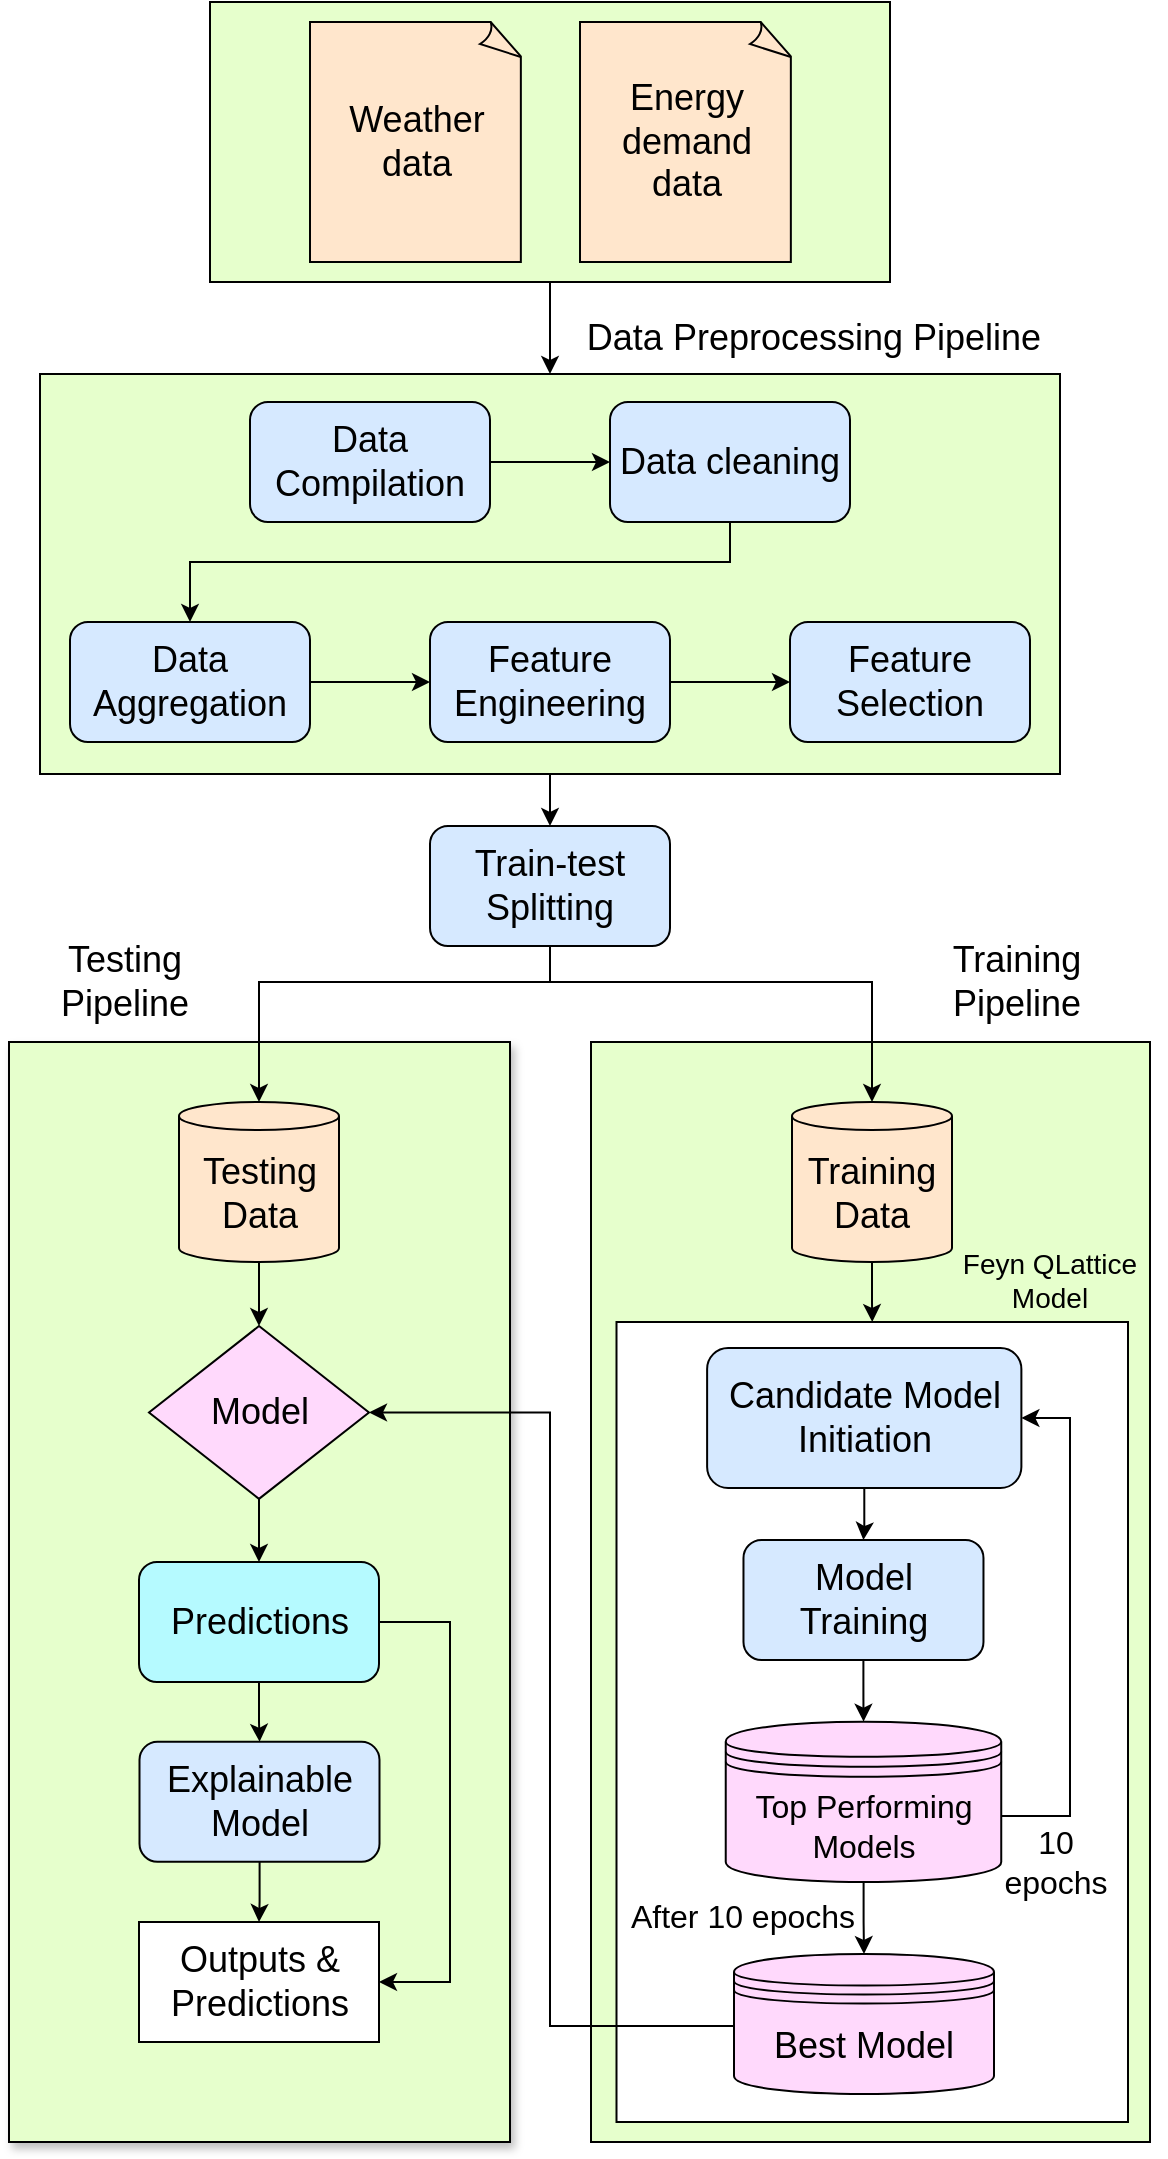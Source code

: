 <mxfile version="24.7.12">
  <diagram name="Page-1" id="SkIw-aBx2mrivpcrKjMx">
    <mxGraphModel dx="3690" dy="1020" grid="1" gridSize="10" guides="1" tooltips="1" connect="1" arrows="1" fold="1" page="1" pageScale="1" pageWidth="850" pageHeight="1100" math="0" shadow="0">
      <root>
        <mxCell id="0" />
        <mxCell id="1" parent="0" />
        <mxCell id="ydM9zurLtS493Jx7LSxX-6" value="" style="rounded=0;whiteSpace=wrap;html=1;fillColor=#E6FFCC;shadow=1;" vertex="1" parent="1">
          <mxGeometry x="-1110.5" y="540" width="250.5" height="550" as="geometry" />
        </mxCell>
        <mxCell id="tbRuKrCdg89E3t7HUOhH-56" value="" style="rounded=0;whiteSpace=wrap;html=1;fillColor=#E6FFCC;" parent="1" vertex="1">
          <mxGeometry x="-819.5" y="540" width="279.5" height="550" as="geometry" />
        </mxCell>
        <mxCell id="tbRuKrCdg89E3t7HUOhH-54" style="edgeStyle=orthogonalEdgeStyle;rounded=0;orthogonalLoop=1;jettySize=auto;html=1;entryX=0.5;entryY=0;entryDx=0;entryDy=0;" parent="1" source="tbRuKrCdg89E3t7HUOhH-46" target="tbRuKrCdg89E3t7HUOhH-2" edge="1">
          <mxGeometry relative="1" as="geometry" />
        </mxCell>
        <mxCell id="tbRuKrCdg89E3t7HUOhH-46" value="" style="rounded=0;whiteSpace=wrap;html=1;fillColor=#E6FFCC;" parent="1" vertex="1">
          <mxGeometry x="-1010" y="20" width="340" height="140" as="geometry" />
        </mxCell>
        <mxCell id="tbRuKrCdg89E3t7HUOhH-1" style="edgeStyle=orthogonalEdgeStyle;rounded=0;orthogonalLoop=1;jettySize=auto;html=1;entryX=0.5;entryY=0;entryDx=0;entryDy=0;" parent="1" source="tbRuKrCdg89E3t7HUOhH-2" target="tbRuKrCdg89E3t7HUOhH-20" edge="1">
          <mxGeometry relative="1" as="geometry" />
        </mxCell>
        <mxCell id="tbRuKrCdg89E3t7HUOhH-2" value="" style="rounded=0;whiteSpace=wrap;html=1;fillColor=#E6FFCC;" parent="1" vertex="1">
          <mxGeometry x="-1095" y="206" width="510" height="200" as="geometry" />
        </mxCell>
        <mxCell id="tbRuKrCdg89E3t7HUOhH-4" value="&lt;font style=&quot;font-size: 18px;&quot;&gt;Energy demand data&lt;/font&gt;" style="whiteSpace=wrap;html=1;shape=mxgraph.basic.document;fillColor=#FFE6CC;" parent="1" vertex="1">
          <mxGeometry x="-825" y="30" width="106.5" height="120" as="geometry" />
        </mxCell>
        <mxCell id="tbRuKrCdg89E3t7HUOhH-6" value="&lt;font style=&quot;font-size: 18px;&quot;&gt;Weather data&lt;/font&gt;" style="whiteSpace=wrap;html=1;shape=mxgraph.basic.document;fillColor=#FFE6CC;" parent="1" vertex="1">
          <mxGeometry x="-960" y="30" width="106.5" height="120" as="geometry" />
        </mxCell>
        <mxCell id="tbRuKrCdg89E3t7HUOhH-7" style="edgeStyle=orthogonalEdgeStyle;rounded=0;orthogonalLoop=1;jettySize=auto;html=1;entryX=0;entryY=0.5;entryDx=0;entryDy=0;" parent="1" source="tbRuKrCdg89E3t7HUOhH-8" target="tbRuKrCdg89E3t7HUOhH-10" edge="1">
          <mxGeometry relative="1" as="geometry" />
        </mxCell>
        <mxCell id="tbRuKrCdg89E3t7HUOhH-8" value="&lt;font style=&quot;font-size: 18px;&quot;&gt;Data Compilation&lt;/font&gt;" style="rounded=1;whiteSpace=wrap;html=1;fillColor=#D6E9FF;" parent="1" vertex="1">
          <mxGeometry x="-990" y="220" width="120" height="60" as="geometry" />
        </mxCell>
        <mxCell id="tbRuKrCdg89E3t7HUOhH-53" style="edgeStyle=orthogonalEdgeStyle;rounded=0;orthogonalLoop=1;jettySize=auto;html=1;entryX=0.5;entryY=0;entryDx=0;entryDy=0;" parent="1" source="tbRuKrCdg89E3t7HUOhH-10" target="tbRuKrCdg89E3t7HUOhH-14" edge="1">
          <mxGeometry relative="1" as="geometry">
            <Array as="points">
              <mxPoint x="-750" y="300" />
              <mxPoint x="-1020" y="300" />
            </Array>
          </mxGeometry>
        </mxCell>
        <mxCell id="tbRuKrCdg89E3t7HUOhH-10" value="&lt;font style=&quot;font-size: 18px;&quot;&gt;Data cleaning&lt;/font&gt;" style="rounded=1;whiteSpace=wrap;html=1;fillColor=#D6E9FF;" parent="1" vertex="1">
          <mxGeometry x="-810" y="220" width="120" height="60" as="geometry" />
        </mxCell>
        <mxCell id="tbRuKrCdg89E3t7HUOhH-13" style="edgeStyle=orthogonalEdgeStyle;rounded=0;orthogonalLoop=1;jettySize=auto;html=1;entryX=0;entryY=0.5;entryDx=0;entryDy=0;" parent="1" source="tbRuKrCdg89E3t7HUOhH-14" target="tbRuKrCdg89E3t7HUOhH-17" edge="1">
          <mxGeometry relative="1" as="geometry" />
        </mxCell>
        <mxCell id="tbRuKrCdg89E3t7HUOhH-14" value="&lt;font style=&quot;font-size: 18px;&quot;&gt;Data Aggregation&lt;/font&gt;" style="rounded=1;whiteSpace=wrap;html=1;fillColor=#D6E9FF;" parent="1" vertex="1">
          <mxGeometry x="-1080" y="330" width="120" height="60" as="geometry" />
        </mxCell>
        <mxCell id="tbRuKrCdg89E3t7HUOhH-16" style="edgeStyle=orthogonalEdgeStyle;rounded=0;orthogonalLoop=1;jettySize=auto;html=1;entryX=0;entryY=0.5;entryDx=0;entryDy=0;" parent="1" source="tbRuKrCdg89E3t7HUOhH-17" target="tbRuKrCdg89E3t7HUOhH-19" edge="1">
          <mxGeometry relative="1" as="geometry" />
        </mxCell>
        <mxCell id="tbRuKrCdg89E3t7HUOhH-17" value="&lt;font style=&quot;font-size: 18px;&quot;&gt;Feature Engineering&lt;/font&gt;" style="rounded=1;whiteSpace=wrap;html=1;fillColor=#D6E9FF;" parent="1" vertex="1">
          <mxGeometry x="-900" y="330" width="120" height="60" as="geometry" />
        </mxCell>
        <mxCell id="tbRuKrCdg89E3t7HUOhH-19" value="&lt;font style=&quot;font-size: 18px;&quot;&gt;Feature Selection&lt;/font&gt;" style="rounded=1;whiteSpace=wrap;html=1;fillColor=#D6E9FF;" parent="1" vertex="1">
          <mxGeometry x="-720" y="330" width="120" height="60" as="geometry" />
        </mxCell>
        <mxCell id="tbRuKrCdg89E3t7HUOhH-20" value="&lt;font style=&quot;font-size: 18px;&quot;&gt;Train-test Splitting&lt;/font&gt;" style="rounded=1;whiteSpace=wrap;html=1;fillColor=#D6E9FF;" parent="1" vertex="1">
          <mxGeometry x="-900" y="432" width="120" height="60" as="geometry" />
        </mxCell>
        <mxCell id="tbRuKrCdg89E3t7HUOhH-58" style="edgeStyle=orthogonalEdgeStyle;rounded=0;orthogonalLoop=1;jettySize=auto;html=1;" parent="1" source="tbRuKrCdg89E3t7HUOhH-22" target="tbRuKrCdg89E3t7HUOhH-42" edge="1">
          <mxGeometry relative="1" as="geometry" />
        </mxCell>
        <mxCell id="tbRuKrCdg89E3t7HUOhH-22" value="&lt;font style=&quot;font-size: 18px;&quot;&gt;Testing Data&lt;/font&gt;" style="shape=cylinder3;whiteSpace=wrap;html=1;boundedLbl=1;backgroundOutline=1;size=7.0;fillColor=#FFE6CC;" parent="1" vertex="1">
          <mxGeometry x="-1025.5" y="570" width="80" height="80" as="geometry" />
        </mxCell>
        <mxCell id="tbRuKrCdg89E3t7HUOhH-23" style="edgeStyle=orthogonalEdgeStyle;rounded=0;orthogonalLoop=1;jettySize=auto;html=1;entryX=0.5;entryY=0;entryDx=0;entryDy=0;" parent="1" source="tbRuKrCdg89E3t7HUOhH-24" target="tbRuKrCdg89E3t7HUOhH-27" edge="1">
          <mxGeometry relative="1" as="geometry" />
        </mxCell>
        <mxCell id="tbRuKrCdg89E3t7HUOhH-24" value="&lt;font style=&quot;font-size: 18px;&quot;&gt;Training Data&lt;/font&gt;" style="shape=cylinder3;whiteSpace=wrap;html=1;boundedLbl=1;backgroundOutline=1;size=7.0;fillColor=#FFE6CC;" parent="1" vertex="1">
          <mxGeometry x="-719" y="570" width="80" height="80" as="geometry" />
        </mxCell>
        <mxCell id="tbRuKrCdg89E3t7HUOhH-27" value="" style="rounded=0;whiteSpace=wrap;html=1;" parent="1" vertex="1">
          <mxGeometry x="-806.75" y="680" width="255.75" height="400" as="geometry" />
        </mxCell>
        <mxCell id="tbRuKrCdg89E3t7HUOhH-44" style="edgeStyle=orthogonalEdgeStyle;rounded=0;orthogonalLoop=1;jettySize=auto;html=1;" parent="1" source="tbRuKrCdg89E3t7HUOhH-29" target="tbRuKrCdg89E3t7HUOhH-33" edge="1">
          <mxGeometry relative="1" as="geometry" />
        </mxCell>
        <mxCell id="tbRuKrCdg89E3t7HUOhH-29" value="&lt;font style=&quot;font-size: 18px;&quot;&gt;Candidate Model Initiation&lt;/font&gt;" style="rounded=1;whiteSpace=wrap;html=1;fillColor=#D6E9FF;" parent="1" vertex="1">
          <mxGeometry x="-761.44" y="693" width="157.13" height="70" as="geometry" />
        </mxCell>
        <mxCell id="ydM9zurLtS493Jx7LSxX-9" style="edgeStyle=orthogonalEdgeStyle;rounded=0;orthogonalLoop=1;jettySize=auto;html=1;entryX=0.5;entryY=0;entryDx=0;entryDy=0;" edge="1" parent="1" source="tbRuKrCdg89E3t7HUOhH-33" target="tbRuKrCdg89E3t7HUOhH-36">
          <mxGeometry relative="1" as="geometry" />
        </mxCell>
        <mxCell id="tbRuKrCdg89E3t7HUOhH-33" value="&lt;font style=&quot;font-size: 18px;&quot;&gt;Model Training&lt;/font&gt;" style="rounded=1;whiteSpace=wrap;html=1;fillColor=#D6E9FF;" parent="1" vertex="1">
          <mxGeometry x="-743.26" y="789" width="120" height="60" as="geometry" />
        </mxCell>
        <mxCell id="tbRuKrCdg89E3t7HUOhH-35" style="edgeStyle=orthogonalEdgeStyle;rounded=0;orthogonalLoop=1;jettySize=auto;html=1;entryX=0.5;entryY=0;entryDx=0;entryDy=0;" parent="1" source="tbRuKrCdg89E3t7HUOhH-36" target="tbRuKrCdg89E3t7HUOhH-38" edge="1">
          <mxGeometry relative="1" as="geometry" />
        </mxCell>
        <mxCell id="ydM9zurLtS493Jx7LSxX-7" style="edgeStyle=orthogonalEdgeStyle;rounded=0;orthogonalLoop=1;jettySize=auto;html=1;entryX=1;entryY=0.5;entryDx=0;entryDy=0;" edge="1" parent="1" source="tbRuKrCdg89E3t7HUOhH-36" target="tbRuKrCdg89E3t7HUOhH-29">
          <mxGeometry relative="1" as="geometry">
            <Array as="points">
              <mxPoint x="-580" y="927" />
              <mxPoint x="-580" y="728" />
            </Array>
          </mxGeometry>
        </mxCell>
        <mxCell id="tbRuKrCdg89E3t7HUOhH-36" value="&lt;font style=&quot;font-size: 16px;&quot;&gt;Top Performing Models&lt;/font&gt;" style="shape=datastore;whiteSpace=wrap;html=1;fillColor=#FFD9FC;" parent="1" vertex="1">
          <mxGeometry x="-752.13" y="879.83" width="137.75" height="80.17" as="geometry" />
        </mxCell>
        <mxCell id="tbRuKrCdg89E3t7HUOhH-37" value="&lt;font style=&quot;font-size: 16px;&quot;&gt;10 epochs&lt;/font&gt;" style="text;html=1;align=center;verticalAlign=middle;whiteSpace=wrap;rounded=0;" parent="1" vertex="1">
          <mxGeometry x="-616.5" y="935" width="57.5" height="30" as="geometry" />
        </mxCell>
        <mxCell id="ydM9zurLtS493Jx7LSxX-2" style="edgeStyle=orthogonalEdgeStyle;rounded=0;orthogonalLoop=1;jettySize=auto;html=1;entryX=1;entryY=0.5;entryDx=0;entryDy=0;" edge="1" parent="1" source="tbRuKrCdg89E3t7HUOhH-38" target="tbRuKrCdg89E3t7HUOhH-42">
          <mxGeometry relative="1" as="geometry">
            <Array as="points">
              <mxPoint x="-840" y="1032" />
              <mxPoint x="-840" y="725" />
            </Array>
          </mxGeometry>
        </mxCell>
        <mxCell id="tbRuKrCdg89E3t7HUOhH-38" value="&lt;font style=&quot;font-size: 18px;&quot;&gt;Best Model&lt;/font&gt;" style="shape=datastore;whiteSpace=wrap;html=1;fillColor=#FFD9FC;" parent="1" vertex="1">
          <mxGeometry x="-748" y="996" width="130" height="70" as="geometry" />
        </mxCell>
        <mxCell id="tbRuKrCdg89E3t7HUOhH-39" value="&lt;font style=&quot;font-size: 16px;&quot;&gt;After 10 epochs&lt;/font&gt;" style="text;html=1;align=center;verticalAlign=middle;whiteSpace=wrap;rounded=0;" parent="1" vertex="1">
          <mxGeometry x="-803.75" y="962" width="120.5" height="30" as="geometry" />
        </mxCell>
        <mxCell id="tbRuKrCdg89E3t7HUOhH-40" value="&lt;font style=&quot;font-size: 14px;&quot;&gt;Feyn QLattice Model&lt;/font&gt;" style="text;html=1;align=center;verticalAlign=middle;whiteSpace=wrap;rounded=0;" parent="1" vertex="1">
          <mxGeometry x="-647.87" y="644" width="115.5" height="30" as="geometry" />
        </mxCell>
        <mxCell id="tbRuKrCdg89E3t7HUOhH-41" style="edgeStyle=orthogonalEdgeStyle;rounded=0;orthogonalLoop=1;jettySize=auto;html=1;entryX=0.5;entryY=0;entryDx=0;entryDy=0;" parent="1" source="tbRuKrCdg89E3t7HUOhH-42" target="tbRuKrCdg89E3t7HUOhH-43" edge="1">
          <mxGeometry relative="1" as="geometry" />
        </mxCell>
        <mxCell id="tbRuKrCdg89E3t7HUOhH-42" value="&lt;font style=&quot;font-size: 18px;&quot;&gt;Model&lt;/font&gt;" style="rhombus;whiteSpace=wrap;html=1;fillColor=#FFD9FC;" parent="1" vertex="1">
          <mxGeometry x="-1040.5" y="682.0" width="110" height="86.43" as="geometry" />
        </mxCell>
        <mxCell id="ydM9zurLtS493Jx7LSxX-13" style="edgeStyle=orthogonalEdgeStyle;rounded=0;orthogonalLoop=1;jettySize=auto;html=1;" edge="1" parent="1" source="tbRuKrCdg89E3t7HUOhH-43" target="ydM9zurLtS493Jx7LSxX-11">
          <mxGeometry relative="1" as="geometry" />
        </mxCell>
        <mxCell id="ydM9zurLtS493Jx7LSxX-14" style="edgeStyle=orthogonalEdgeStyle;rounded=0;orthogonalLoop=1;jettySize=auto;html=1;entryX=1;entryY=0.5;entryDx=0;entryDy=0;" edge="1" parent="1" source="tbRuKrCdg89E3t7HUOhH-43" target="ydM9zurLtS493Jx7LSxX-12">
          <mxGeometry relative="1" as="geometry">
            <Array as="points">
              <mxPoint x="-890" y="830" />
              <mxPoint x="-890" y="1010" />
            </Array>
          </mxGeometry>
        </mxCell>
        <mxCell id="tbRuKrCdg89E3t7HUOhH-43" value="&lt;font style=&quot;font-size: 18px;&quot;&gt;Predictions&lt;/font&gt;" style="rounded=1;whiteSpace=wrap;html=1;fillColor=#B5FAFF;" parent="1" vertex="1">
          <mxGeometry x="-1045.5" y="800" width="120" height="60" as="geometry" />
        </mxCell>
        <mxCell id="tbRuKrCdg89E3t7HUOhH-50" value="&lt;font style=&quot;font-size: 18px;&quot;&gt;Data Preprocessing Pipeline&lt;/font&gt;" style="text;html=1;align=center;verticalAlign=middle;whiteSpace=wrap;rounded=0;" parent="1" vertex="1">
          <mxGeometry x="-825" y="173" width="233.5" height="30" as="geometry" />
        </mxCell>
        <mxCell id="tbRuKrCdg89E3t7HUOhH-59" value="&lt;font style=&quot;font-size: 18px;&quot;&gt;Training Pipeline&lt;/font&gt;" style="text;html=1;align=center;verticalAlign=middle;whiteSpace=wrap;rounded=0;" parent="1" vertex="1">
          <mxGeometry x="-663.87" y="495" width="115" height="30" as="geometry" />
        </mxCell>
        <mxCell id="tbRuKrCdg89E3t7HUOhH-60" value="&lt;font style=&quot;font-size: 18px;&quot;&gt;&lt;font style=&quot;&quot;&gt;Testing &lt;/font&gt;&lt;font style=&quot;&quot;&gt;Pipeline&lt;/font&gt;&lt;/font&gt;" style="text;html=1;align=center;verticalAlign=middle;whiteSpace=wrap;rounded=0;" parent="1" vertex="1">
          <mxGeometry x="-1110.5" y="495" width="115" height="30" as="geometry" />
        </mxCell>
        <mxCell id="ydM9zurLtS493Jx7LSxX-4" style="edgeStyle=orthogonalEdgeStyle;rounded=0;orthogonalLoop=1;jettySize=auto;html=1;entryX=0.5;entryY=0;entryDx=0;entryDy=0;entryPerimeter=0;" edge="1" parent="1" source="tbRuKrCdg89E3t7HUOhH-20" target="tbRuKrCdg89E3t7HUOhH-22">
          <mxGeometry relative="1" as="geometry">
            <Array as="points">
              <mxPoint x="-840" y="510" />
              <mxPoint x="-985" y="510" />
            </Array>
          </mxGeometry>
        </mxCell>
        <mxCell id="ydM9zurLtS493Jx7LSxX-5" style="edgeStyle=orthogonalEdgeStyle;rounded=0;orthogonalLoop=1;jettySize=auto;html=1;entryX=0.5;entryY=0;entryDx=0;entryDy=0;entryPerimeter=0;" edge="1" parent="1" source="tbRuKrCdg89E3t7HUOhH-20" target="tbRuKrCdg89E3t7HUOhH-24">
          <mxGeometry relative="1" as="geometry">
            <Array as="points">
              <mxPoint x="-840" y="510" />
              <mxPoint x="-679" y="510" />
            </Array>
          </mxGeometry>
        </mxCell>
        <mxCell id="ydM9zurLtS493Jx7LSxX-15" style="edgeStyle=orthogonalEdgeStyle;rounded=0;orthogonalLoop=1;jettySize=auto;html=1;entryX=0.5;entryY=0;entryDx=0;entryDy=0;" edge="1" parent="1" source="ydM9zurLtS493Jx7LSxX-11" target="ydM9zurLtS493Jx7LSxX-12">
          <mxGeometry relative="1" as="geometry" />
        </mxCell>
        <mxCell id="ydM9zurLtS493Jx7LSxX-11" value="&lt;font style=&quot;font-size: 18px;&quot;&gt;Explainable Model&lt;/font&gt;" style="rounded=1;whiteSpace=wrap;html=1;fillColor=#D6E9FF;" vertex="1" parent="1">
          <mxGeometry x="-1045.25" y="889.91" width="120" height="60" as="geometry" />
        </mxCell>
        <mxCell id="ydM9zurLtS493Jx7LSxX-12" value="&lt;font style=&quot;font-size: 18px;&quot;&gt;Outputs &amp;amp; Predictions&lt;/font&gt;" style="rounded=1;whiteSpace=wrap;html=1;fillColor=#FFFFFF;arcSize=0;" vertex="1" parent="1">
          <mxGeometry x="-1045.5" y="980" width="120" height="60" as="geometry" />
        </mxCell>
      </root>
    </mxGraphModel>
  </diagram>
</mxfile>
